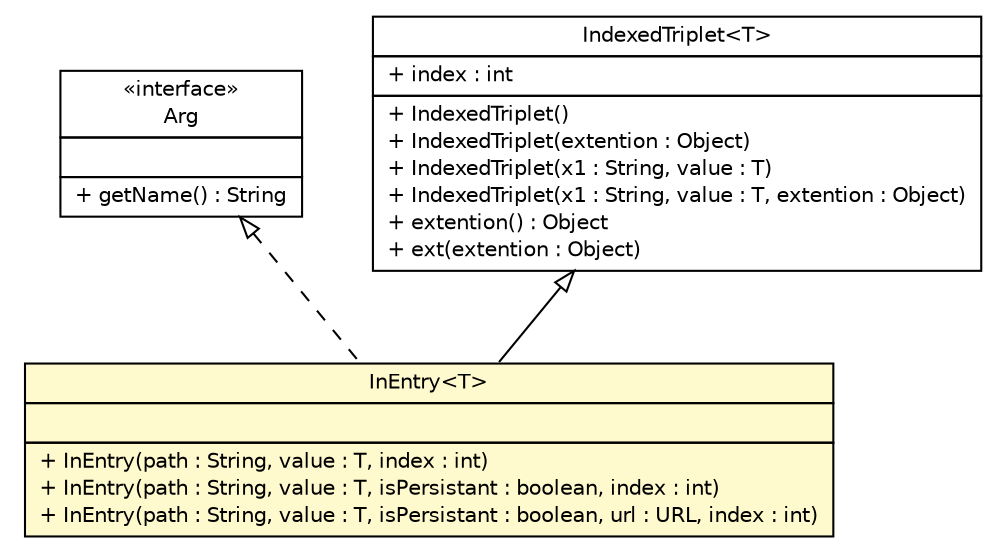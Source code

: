 #!/usr/local/bin/dot
#
# Class diagram 
# Generated by UMLGraph version R5_6 (http://www.umlgraph.org/)
#

digraph G {
	edge [fontname="Helvetica",fontsize=10,labelfontname="Helvetica",labelfontsize=10];
	node [fontname="Helvetica",fontsize=10,shape=plaintext];
	nodesep=0.25;
	ranksep=0.5;
	// sorcer.service.Arg
	c172389 [label=<<table title="sorcer.service.Arg" border="0" cellborder="1" cellspacing="0" cellpadding="2" port="p" href="../../service/Arg.html">
		<tr><td><table border="0" cellspacing="0" cellpadding="1">
<tr><td align="center" balign="center"> &#171;interface&#187; </td></tr>
<tr><td align="center" balign="center"> Arg </td></tr>
		</table></td></tr>
		<tr><td><table border="0" cellspacing="0" cellpadding="1">
<tr><td align="left" balign="left">  </td></tr>
		</table></td></tr>
		<tr><td><table border="0" cellspacing="0" cellpadding="1">
<tr><td align="left" balign="left"> + getName() : String </td></tr>
		</table></td></tr>
		</table>>, URL="../../service/Arg.html", fontname="Helvetica", fontcolor="black", fontsize=10.0];
	// sorcer.co.tuple.IndexedTriplet<T>
	c172397 [label=<<table title="sorcer.co.tuple.IndexedTriplet" border="0" cellborder="1" cellspacing="0" cellpadding="2" port="p" href="./IndexedTriplet.html">
		<tr><td><table border="0" cellspacing="0" cellpadding="1">
<tr><td align="center" balign="center"> IndexedTriplet&lt;T&gt; </td></tr>
		</table></td></tr>
		<tr><td><table border="0" cellspacing="0" cellpadding="1">
<tr><td align="left" balign="left"> + index : int </td></tr>
		</table></td></tr>
		<tr><td><table border="0" cellspacing="0" cellpadding="1">
<tr><td align="left" balign="left"> + IndexedTriplet() </td></tr>
<tr><td align="left" balign="left"> + IndexedTriplet(extention : Object) </td></tr>
<tr><td align="left" balign="left"> + IndexedTriplet(x1 : String, value : T) </td></tr>
<tr><td align="left" balign="left"> + IndexedTriplet(x1 : String, value : T, extention : Object) </td></tr>
<tr><td align="left" balign="left"> + extention() : Object </td></tr>
<tr><td align="left" balign="left"> + ext(extention : Object) </td></tr>
		</table></td></tr>
		</table>>, URL="./IndexedTriplet.html", fontname="Helvetica", fontcolor="black", fontsize=10.0];
	// sorcer.co.tuple.InEntry<T>
	c172399 [label=<<table title="sorcer.co.tuple.InEntry" border="0" cellborder="1" cellspacing="0" cellpadding="2" port="p" bgcolor="lemonChiffon" href="./InEntry.html">
		<tr><td><table border="0" cellspacing="0" cellpadding="1">
<tr><td align="center" balign="center"> InEntry&lt;T&gt; </td></tr>
		</table></td></tr>
		<tr><td><table border="0" cellspacing="0" cellpadding="1">
<tr><td align="left" balign="left">  </td></tr>
		</table></td></tr>
		<tr><td><table border="0" cellspacing="0" cellpadding="1">
<tr><td align="left" balign="left"> + InEntry(path : String, value : T, index : int) </td></tr>
<tr><td align="left" balign="left"> + InEntry(path : String, value : T, isPersistant : boolean, index : int) </td></tr>
<tr><td align="left" balign="left"> + InEntry(path : String, value : T, isPersistant : boolean, url : URL, index : int) </td></tr>
		</table></td></tr>
		</table>>, URL="./InEntry.html", fontname="Helvetica", fontcolor="black", fontsize=10.0];
	//sorcer.co.tuple.InEntry<T> extends sorcer.co.tuple.IndexedTriplet
	c172397:p -> c172399:p [dir=back,arrowtail=empty];
	//sorcer.co.tuple.InEntry<T> implements sorcer.service.Arg
	c172389:p -> c172399:p [dir=back,arrowtail=empty,style=dashed];
}

